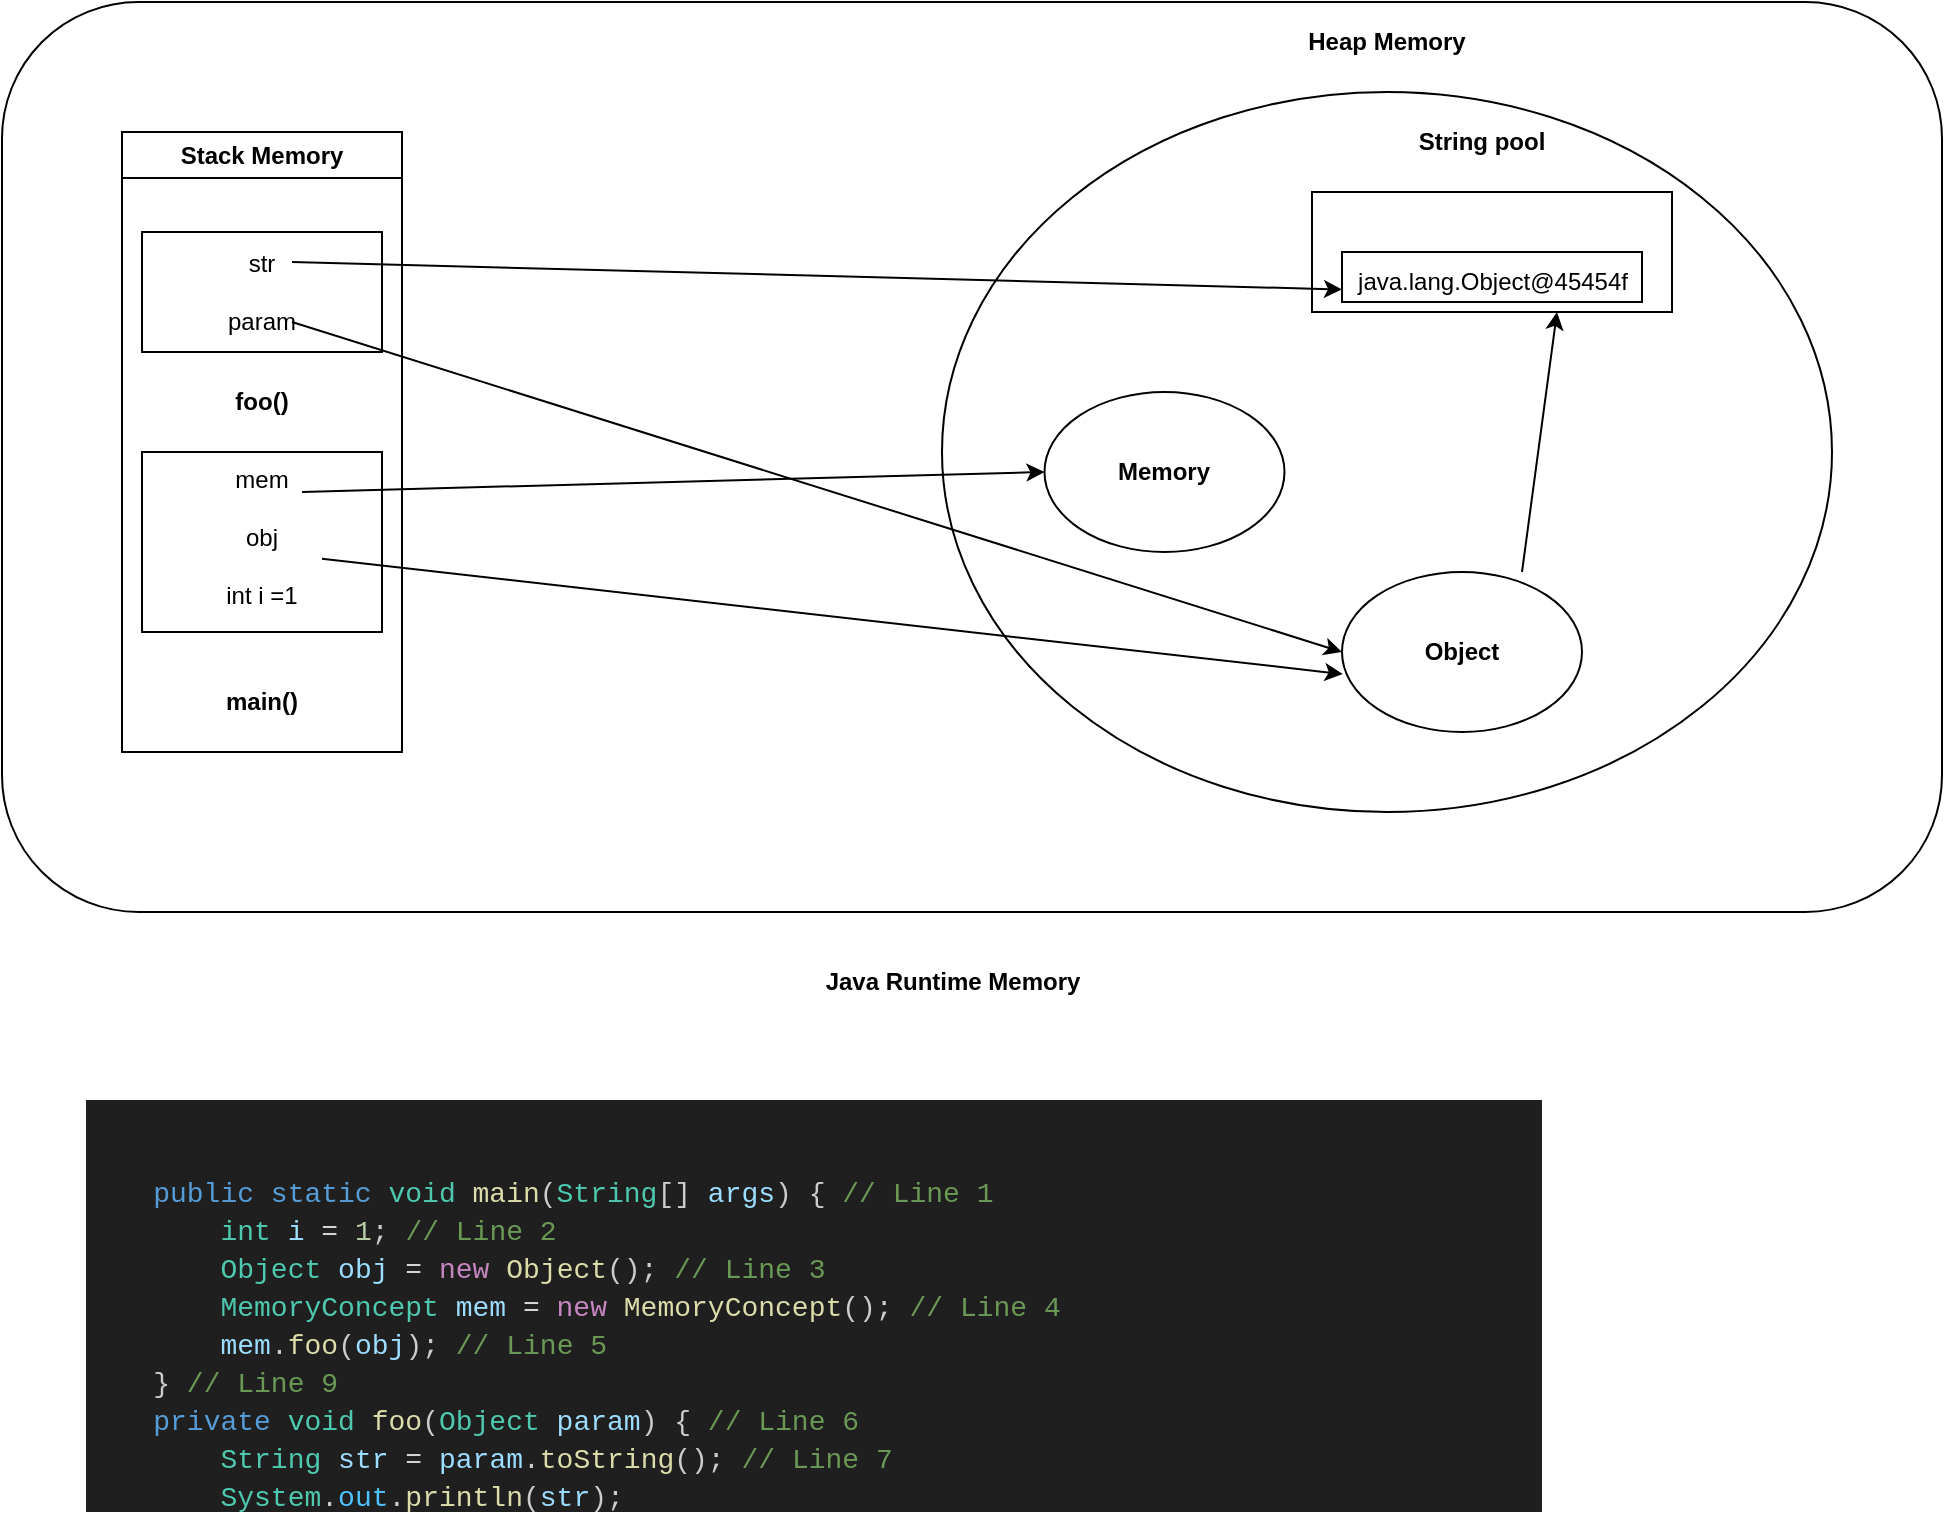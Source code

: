 <mxfile version="24.7.5">
  <diagram name="Page-1" id="1ef-sQJueesoauXnQtK6">
    <mxGraphModel dx="1661" dy="636" grid="1" gridSize="10" guides="1" tooltips="1" connect="1" arrows="1" fold="1" page="1" pageScale="1" pageWidth="850" pageHeight="1100" math="0" shadow="0">
      <root>
        <mxCell id="0" />
        <mxCell id="1" parent="0" />
        <mxCell id="Rel5Wklgm9iBdAPs7mhG-6" value="" style="rounded=1;whiteSpace=wrap;html=1;" vertex="1" parent="1">
          <mxGeometry x="60" y="35" width="970" height="455" as="geometry" />
        </mxCell>
        <mxCell id="Rel5Wklgm9iBdAPs7mhG-7" value="Java Runtime Memory" style="text;html=1;align=center;verticalAlign=middle;resizable=0;points=[];autosize=1;strokeColor=none;fillColor=none;fontStyle=1" vertex="1" parent="1">
          <mxGeometry x="465" y="510" width="140" height="30" as="geometry" />
        </mxCell>
        <mxCell id="Rel5Wklgm9iBdAPs7mhG-8" value="Stack Memory" style="swimlane;whiteSpace=wrap;html=1;" vertex="1" parent="1">
          <mxGeometry x="120" y="100" width="140" height="310" as="geometry" />
        </mxCell>
        <mxCell id="Rel5Wklgm9iBdAPs7mhG-9" value="" style="rounded=0;whiteSpace=wrap;html=1;" vertex="1" parent="Rel5Wklgm9iBdAPs7mhG-8">
          <mxGeometry x="10" y="160" width="120" height="90" as="geometry" />
        </mxCell>
        <mxCell id="Rel5Wklgm9iBdAPs7mhG-10" value="main()" style="text;html=1;align=center;verticalAlign=middle;whiteSpace=wrap;rounded=0;fontStyle=1" vertex="1" parent="Rel5Wklgm9iBdAPs7mhG-8">
          <mxGeometry x="40" y="270" width="60" height="30" as="geometry" />
        </mxCell>
        <mxCell id="Rel5Wklgm9iBdAPs7mhG-11" value="mem&lt;br&gt;&lt;br&gt;obj&lt;br&gt;&lt;br&gt;int i =1&lt;div&gt;&lt;br&gt;&lt;/div&gt;" style="text;html=1;align=center;verticalAlign=middle;whiteSpace=wrap;rounded=0;" vertex="1" parent="Rel5Wklgm9iBdAPs7mhG-8">
          <mxGeometry x="40" y="195" width="60" height="30" as="geometry" />
        </mxCell>
        <mxCell id="Rel5Wklgm9iBdAPs7mhG-14" value="" style="rounded=0;whiteSpace=wrap;html=1;" vertex="1" parent="Rel5Wklgm9iBdAPs7mhG-8">
          <mxGeometry x="10" y="50" width="120" height="60" as="geometry" />
        </mxCell>
        <mxCell id="Rel5Wklgm9iBdAPs7mhG-15" value="foo()" style="text;html=1;align=center;verticalAlign=middle;whiteSpace=wrap;rounded=0;fontStyle=1" vertex="1" parent="Rel5Wklgm9iBdAPs7mhG-8">
          <mxGeometry x="40" y="120" width="60" height="30" as="geometry" />
        </mxCell>
        <mxCell id="Rel5Wklgm9iBdAPs7mhG-16" value="str&lt;br&gt;&lt;br&gt;param" style="text;html=1;align=center;verticalAlign=middle;whiteSpace=wrap;rounded=0;" vertex="1" parent="Rel5Wklgm9iBdAPs7mhG-8">
          <mxGeometry x="40" y="65" width="60" height="30" as="geometry" />
        </mxCell>
        <mxCell id="Rel5Wklgm9iBdAPs7mhG-17" value="" style="ellipse;whiteSpace=wrap;html=1;" vertex="1" parent="1">
          <mxGeometry x="530" y="80" width="445" height="360" as="geometry" />
        </mxCell>
        <mxCell id="Rel5Wklgm9iBdAPs7mhG-18" value="Heap Memory" style="text;html=1;align=center;verticalAlign=middle;whiteSpace=wrap;rounded=0;fontStyle=1" vertex="1" parent="1">
          <mxGeometry x="701.25" y="40" width="102.5" height="30" as="geometry" />
        </mxCell>
        <mxCell id="Rel5Wklgm9iBdAPs7mhG-19" value="" style="rounded=0;whiteSpace=wrap;html=1;" vertex="1" parent="1">
          <mxGeometry x="715" y="130" width="180" height="60" as="geometry" />
        </mxCell>
        <mxCell id="Rel5Wklgm9iBdAPs7mhG-20" value="String pool" style="text;html=1;align=center;verticalAlign=middle;whiteSpace=wrap;rounded=0;fontStyle=1" vertex="1" parent="1">
          <mxGeometry x="760" y="90" width="80" height="30" as="geometry" />
        </mxCell>
        <mxCell id="Rel5Wklgm9iBdAPs7mhG-21" value="" style="rounded=0;whiteSpace=wrap;html=1;" vertex="1" parent="1">
          <mxGeometry x="730" y="160" width="150" height="25" as="geometry" />
        </mxCell>
        <mxCell id="Rel5Wklgm9iBdAPs7mhG-22" value="java.lang.Object@45454f" style="text;html=1;align=center;verticalAlign=middle;whiteSpace=wrap;rounded=0;" vertex="1" parent="1">
          <mxGeometry x="772.5" y="160" width="65" height="30" as="geometry" />
        </mxCell>
        <mxCell id="Rel5Wklgm9iBdAPs7mhG-23" value="Memory" style="ellipse;whiteSpace=wrap;html=1;fontStyle=1" vertex="1" parent="1">
          <mxGeometry x="581.25" y="230" width="120" height="80" as="geometry" />
        </mxCell>
        <mxCell id="Rel5Wklgm9iBdAPs7mhG-24" value="Object" style="ellipse;whiteSpace=wrap;html=1;fontStyle=1" vertex="1" parent="1">
          <mxGeometry x="730" y="320" width="120" height="80" as="geometry" />
        </mxCell>
        <mxCell id="Rel5Wklgm9iBdAPs7mhG-31" value="" style="endArrow=classic;html=1;rounded=0;entryX=0;entryY=0.75;entryDx=0;entryDy=0;exitX=0.75;exitY=0;exitDx=0;exitDy=0;" edge="1" parent="1" source="Rel5Wklgm9iBdAPs7mhG-16" target="Rel5Wklgm9iBdAPs7mhG-21">
          <mxGeometry width="50" height="50" relative="1" as="geometry">
            <mxPoint x="490" y="400" as="sourcePoint" />
            <mxPoint x="540" y="350" as="targetPoint" />
          </mxGeometry>
        </mxCell>
        <mxCell id="Rel5Wklgm9iBdAPs7mhG-33" value="" style="endArrow=classic;html=1;rounded=0;exitX=0.75;exitY=1;exitDx=0;exitDy=0;entryX=0;entryY=0.5;entryDx=0;entryDy=0;" edge="1" parent="1" source="Rel5Wklgm9iBdAPs7mhG-16" target="Rel5Wklgm9iBdAPs7mhG-24">
          <mxGeometry width="50" height="50" relative="1" as="geometry">
            <mxPoint x="490" y="400" as="sourcePoint" />
            <mxPoint x="540" y="350" as="targetPoint" />
          </mxGeometry>
        </mxCell>
        <mxCell id="Rel5Wklgm9iBdAPs7mhG-34" value="" style="endArrow=classic;html=1;rounded=0;entryX=0;entryY=0.5;entryDx=0;entryDy=0;exitX=0.667;exitY=0.222;exitDx=0;exitDy=0;exitPerimeter=0;" edge="1" parent="1" source="Rel5Wklgm9iBdAPs7mhG-9" target="Rel5Wklgm9iBdAPs7mhG-23">
          <mxGeometry width="50" height="50" relative="1" as="geometry">
            <mxPoint x="490" y="400" as="sourcePoint" />
            <mxPoint x="540" y="350" as="targetPoint" />
          </mxGeometry>
        </mxCell>
        <mxCell id="Rel5Wklgm9iBdAPs7mhG-36" value="" style="endArrow=classic;html=1;rounded=0;entryX=0.003;entryY=0.638;entryDx=0;entryDy=0;entryPerimeter=0;" edge="1" parent="1" source="Rel5Wklgm9iBdAPs7mhG-11" target="Rel5Wklgm9iBdAPs7mhG-24">
          <mxGeometry width="50" height="50" relative="1" as="geometry">
            <mxPoint x="490" y="400" as="sourcePoint" />
            <mxPoint x="540" y="350" as="targetPoint" />
          </mxGeometry>
        </mxCell>
        <mxCell id="Rel5Wklgm9iBdAPs7mhG-38" value="" style="endArrow=classic;html=1;rounded=0;entryX=1;entryY=1;entryDx=0;entryDy=0;" edge="1" parent="1" target="Rel5Wklgm9iBdAPs7mhG-22">
          <mxGeometry width="50" height="50" relative="1" as="geometry">
            <mxPoint x="820" y="320" as="sourcePoint" />
            <mxPoint x="870" y="270" as="targetPoint" />
          </mxGeometry>
        </mxCell>
        <mxCell id="Rel5Wklgm9iBdAPs7mhG-41" value="&lt;h1 style=&quot;margin-top: 0px;&quot;&gt;&lt;div style=&quot;color: #cccccc;background-color: #1f1f1f;font-family: Consolas, &#39;Courier New&#39;, monospace;font-weight: normal;font-size: 14px;line-height: 19px;white-space: pre;&quot;&gt;&lt;div&gt;&amp;nbsp; &amp;nbsp; &lt;/div&gt;&lt;div&gt;&lt;span style=&quot;color: #569cd6;&quot;&gt;&lt;br&gt;&lt;/span&gt;&lt;/div&gt;&lt;div&gt;&lt;span style=&quot;color: #569cd6;&quot;&gt;    public&lt;/span&gt; &lt;span style=&quot;color: #569cd6;&quot;&gt;static&lt;/span&gt; &lt;span style=&quot;color: #4ec9b0;&quot;&gt;void&lt;/span&gt; &lt;span style=&quot;color: #dcdcaa;&quot;&gt;main&lt;/span&gt;(&lt;span style=&quot;color: #4ec9b0;&quot;&gt;String&lt;/span&gt;[] &lt;span style=&quot;color: #9cdcfe;&quot;&gt;args&lt;/span&gt;) { &lt;span style=&quot;color: #6a9955;&quot;&gt;// Line 1                                                                 &lt;/span&gt;&lt;/div&gt;&lt;div&gt;&amp;nbsp; &amp;nbsp; &amp;nbsp; &amp;nbsp; &lt;span style=&quot;color: #4ec9b0;&quot;&gt;int&lt;/span&gt; &lt;span style=&quot;color: #9cdcfe;&quot;&gt;i&lt;/span&gt; &lt;span style=&quot;color: #d4d4d4;&quot;&gt;=&lt;/span&gt; &lt;span style=&quot;color: #b5cea8;&quot;&gt;1&lt;/span&gt;; &lt;span style=&quot;color: #6a9955;&quot;&gt;// Line 2&lt;/span&gt;&lt;/div&gt;&lt;div&gt;&amp;nbsp; &amp;nbsp; &amp;nbsp; &amp;nbsp; &lt;span style=&quot;color: #4ec9b0;&quot;&gt;Object&lt;/span&gt; &lt;span style=&quot;color: #9cdcfe;&quot;&gt;obj&lt;/span&gt; &lt;span style=&quot;color: #d4d4d4;&quot;&gt;=&lt;/span&gt; &lt;span style=&quot;color: #c586c0;&quot;&gt;new&lt;/span&gt; &lt;span style=&quot;color: #dcdcaa;&quot;&gt;Object&lt;/span&gt;(); &lt;span style=&quot;color: #6a9955;&quot;&gt;// Line 3&lt;/span&gt;&lt;/div&gt;&lt;div&gt;&amp;nbsp; &amp;nbsp; &amp;nbsp; &amp;nbsp; &lt;span style=&quot;color: #4ec9b0;&quot;&gt;MemoryConcept&lt;/span&gt; &lt;span style=&quot;color: #9cdcfe;&quot;&gt;mem&lt;/span&gt; &lt;span style=&quot;color: #d4d4d4;&quot;&gt;=&lt;/span&gt; &lt;span style=&quot;color: #c586c0;&quot;&gt;new&lt;/span&gt; &lt;span style=&quot;color: #dcdcaa;&quot;&gt;MemoryConcept&lt;/span&gt;(); &lt;span style=&quot;color: #6a9955;&quot;&gt;// Line 4&lt;/span&gt;&lt;/div&gt;&lt;div&gt;&amp;nbsp; &amp;nbsp; &amp;nbsp; &amp;nbsp; &lt;span style=&quot;color: #9cdcfe;&quot;&gt;mem&lt;/span&gt;.&lt;span style=&quot;color: #dcdcaa;&quot;&gt;foo&lt;/span&gt;(&lt;span style=&quot;color: #9cdcfe;&quot;&gt;obj&lt;/span&gt;); &lt;span style=&quot;color: #6a9955;&quot;&gt;// Line 5&lt;/span&gt;&lt;/div&gt;&lt;div&gt;&amp;nbsp; &amp;nbsp; } &lt;span style=&quot;color: #6a9955;&quot;&gt;// Line 9&lt;/span&gt;&lt;/div&gt;&lt;div&gt;&amp;nbsp; &amp;nbsp; &lt;span style=&quot;color: #569cd6;&quot;&gt;private&lt;/span&gt; &lt;span style=&quot;color: #4ec9b0;&quot;&gt;void&lt;/span&gt; &lt;span style=&quot;color: #dcdcaa;&quot;&gt;foo&lt;/span&gt;(&lt;span style=&quot;color: #4ec9b0;&quot;&gt;Object&lt;/span&gt; &lt;span style=&quot;color: #9cdcfe;&quot;&gt;param&lt;/span&gt;) { &lt;span style=&quot;color: #6a9955;&quot;&gt;// Line 6&lt;/span&gt;&lt;/div&gt;&lt;div&gt;&amp;nbsp; &amp;nbsp; &amp;nbsp; &amp;nbsp; &lt;span style=&quot;color: #4ec9b0;&quot;&gt;String&lt;/span&gt; &lt;span style=&quot;color: #9cdcfe;&quot;&gt;str&lt;/span&gt; &lt;span style=&quot;color: #d4d4d4;&quot;&gt;=&lt;/span&gt; &lt;span style=&quot;color: #9cdcfe;&quot;&gt;param&lt;/span&gt;.&lt;span style=&quot;color: #dcdcaa;&quot;&gt;toString&lt;/span&gt;(); &lt;span style=&quot;color: #6a9955;&quot;&gt;// Line 7&lt;/span&gt;&lt;/div&gt;&lt;div&gt;&amp;nbsp; &amp;nbsp; &amp;nbsp; &amp;nbsp; &lt;span style=&quot;color: #4ec9b0;&quot;&gt;System&lt;/span&gt;.&lt;span style=&quot;color: #4fc1ff;&quot;&gt;out&lt;/span&gt;.&lt;span style=&quot;color: #dcdcaa;&quot;&gt;println&lt;/span&gt;(&lt;span style=&quot;color: #9cdcfe;&quot;&gt;str&lt;/span&gt;);&lt;/div&gt;&lt;div&gt;&amp;nbsp; &amp;nbsp; }&lt;span style=&quot;color: #6a9955;&quot;&gt;// Line 8&lt;/span&gt;&lt;/div&gt;&lt;div&gt;&lt;span style=&quot;color: #6a9955;&quot;&gt;&lt;br&gt;&lt;/span&gt;&lt;/div&gt;&lt;div&gt;&lt;span style=&quot;color: #6a9955;&quot;&gt;&lt;br&gt;&lt;/span&gt;&lt;/div&gt;&lt;div&gt;&lt;span style=&quot;color: #6a9955;&quot;&gt;&lt;br&gt;&lt;/span&gt;&lt;/div&gt;&lt;/div&gt;&lt;/h1&gt;" style="text;html=1;whiteSpace=wrap;overflow=hidden;rounded=0;" vertex="1" parent="1">
          <mxGeometry x="100" y="577" width="730" height="210" as="geometry" />
        </mxCell>
      </root>
    </mxGraphModel>
  </diagram>
</mxfile>
